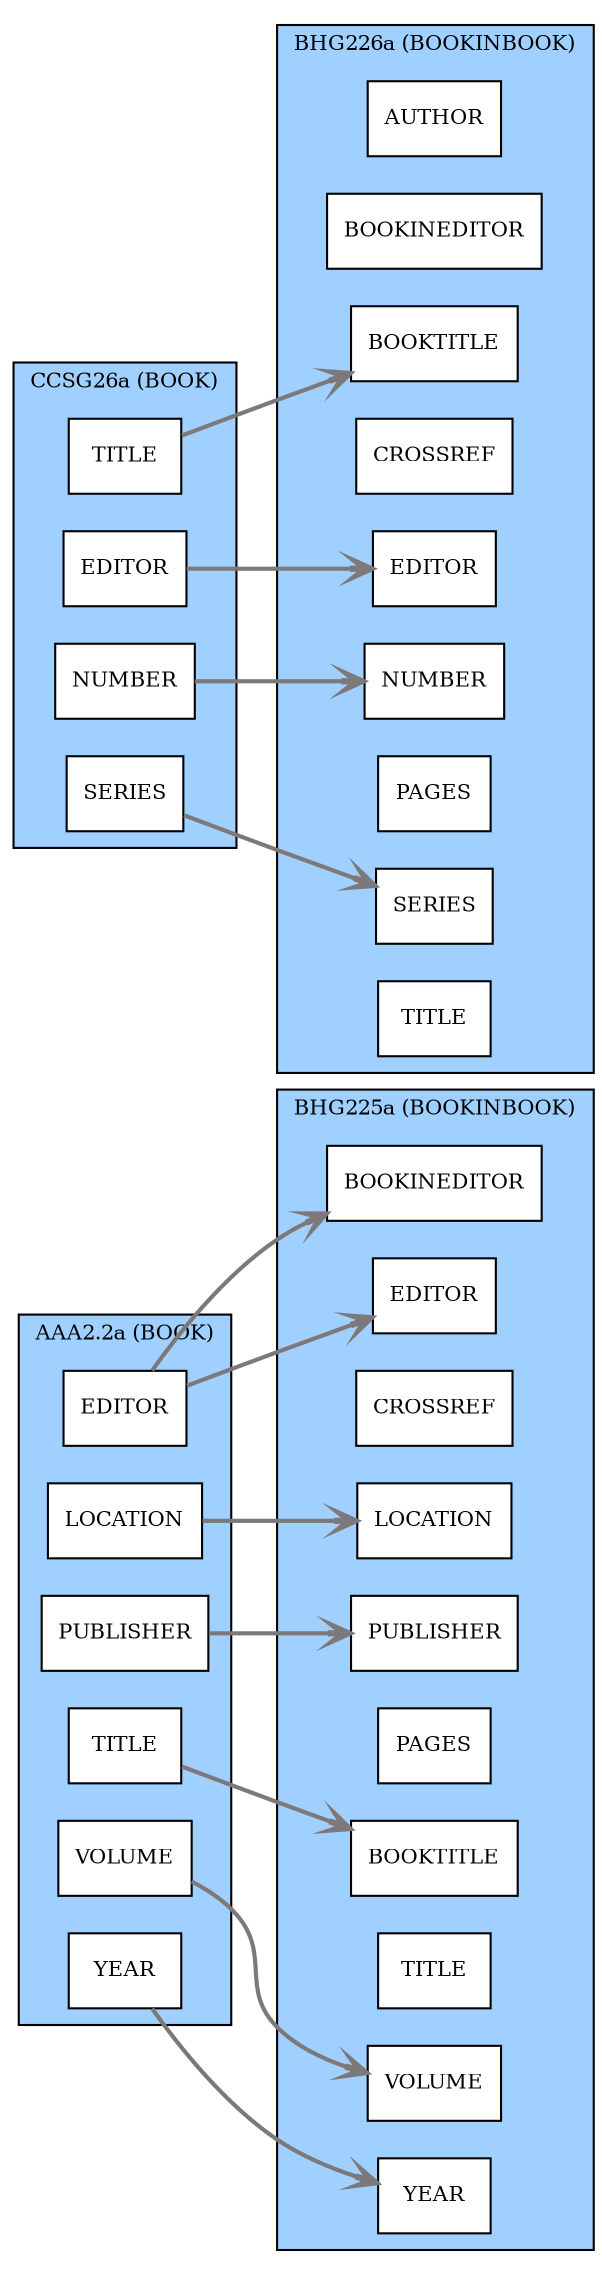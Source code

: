 digraph Biberdata {
  compound = true;
  edge [ arrowhead=open ];
  graph [ style=filled, rankdir=LR ];
  node [
    fontsize=10,
    fillcolor=white,
    style=filled,
    shape=box ];

  subgraph "cluster_section0/AAA2.2a" {
    fontsize="10";
    label="AAA2.2a (BOOK)";
    tooltip="AAA2.2a (BOOK)";
    fillcolor="#a0d0ff";

    "section0/AAA2.2a/editor" [ label="EDITOR" ]
    "section0/AAA2.2a/location" [ label="LOCATION" ]
    "section0/AAA2.2a/publisher" [ label="PUBLISHER" ]
    "section0/AAA2.2a/title" [ label="TITLE" ]
    "section0/AAA2.2a/volume" [ label="VOLUME" ]
    "section0/AAA2.2a/year" [ label="YEAR" ]
  }

  subgraph "cluster_section0/BHG225a" {
    fontsize="10";
    label="BHG225a (BOOKINBOOK)";
    tooltip="BHG225a (BOOKINBOOK)";
    fillcolor="#a0d0ff";

    "section0/BHG225a/bookineditor" [ label="BOOKINEDITOR" ]
    "section0/BHG225a/booktitle" [ label="BOOKTITLE" ]
    "section0/BHG225a/crossref" [ label="CROSSREF" ]
    "section0/BHG225a/editor" [ label="EDITOR" ]
    "section0/BHG225a/location" [ label="LOCATION" ]
    "section0/BHG225a/pages" [ label="PAGES" ]
    "section0/BHG225a/publisher" [ label="PUBLISHER" ]
    "section0/BHG225a/title" [ label="TITLE" ]
    "section0/BHG225a/volume" [ label="VOLUME" ]
    "section0/BHG225a/year" [ label="YEAR" ]
  }

  subgraph "cluster_section0/BHG226a" {
    fontsize="10";
    label="BHG226a (BOOKINBOOK)";
    tooltip="BHG226a (BOOKINBOOK)";
    fillcolor="#a0d0ff";

    "section0/BHG226a/author" [ label="AUTHOR" ]
    "section0/BHG226a/bookineditor" [ label="BOOKINEDITOR" ]
    "section0/BHG226a/booktitle" [ label="BOOKTITLE" ]
    "section0/BHG226a/crossref" [ label="CROSSREF" ]
    "section0/BHG226a/editor" [ label="EDITOR" ]
    "section0/BHG226a/number" [ label="NUMBER" ]
    "section0/BHG226a/pages" [ label="PAGES" ]
    "section0/BHG226a/series" [ label="SERIES" ]
    "section0/BHG226a/title" [ label="TITLE" ]
  }

  subgraph "cluster_section0/CCSG26a" {
    fontsize="10";
    label="CCSG26a (BOOK)";
    tooltip="CCSG26a (BOOK)";
    fillcolor="#a0d0ff";

    "section0/CCSG26a/editor" [ label="EDITOR" ]
    "section0/CCSG26a/number" [ label="NUMBER" ]
    "section0/CCSG26a/series" [ label="SERIES" ]
    "section0/CCSG26a/title" [ label="TITLE" ]
  }



  "section0/AAA2.2a/editor" -> "section0/BHG225a/bookineditor" [ penwidth="2.0", color="#7d7879", tooltip="BHG225a/BOOKINEDITOR inherited via CROSSREF from AAA2.2a/EDITOR" ]
  "section0/AAA2.2a/editor" -> "section0/BHG225a/editor" [ penwidth="2.0", color="#7d7879", tooltip="BHG225a/EDITOR inherited via CROSSREF from AAA2.2a/EDITOR" ]
  "section0/AAA2.2a/location" -> "section0/BHG225a/location" [ penwidth="2.0", color="#7d7879", tooltip="BHG225a/LOCATION inherited via CROSSREF from AAA2.2a/LOCATION" ]
  "section0/AAA2.2a/publisher" -> "section0/BHG225a/publisher" [ penwidth="2.0", color="#7d7879", tooltip="BHG225a/PUBLISHER inherited via CROSSREF from AAA2.2a/PUBLISHER" ]
  "section0/AAA2.2a/title" -> "section0/BHG225a/booktitle" [ penwidth="2.0", color="#7d7879", tooltip="BHG225a/BOOKTITLE inherited via CROSSREF from AAA2.2a/TITLE" ]
  "section0/AAA2.2a/volume" -> "section0/BHG225a/volume" [ penwidth="2.0", color="#7d7879", tooltip="BHG225a/VOLUME inherited via CROSSREF from AAA2.2a/VOLUME" ]
  "section0/AAA2.2a/year" -> "section0/BHG225a/year" [ penwidth="2.0", color="#7d7879", tooltip="BHG225a/YEAR inherited via CROSSREF from AAA2.2a/YEAR" ]
  "section0/CCSG26a/editor" -> "section0/BHG226a/editor" [ penwidth="2.0", color="#7d7879", tooltip="BHG226a/EDITOR inherited via CROSSREF from CCSG26a/EDITOR" ]
  "section0/CCSG26a/number" -> "section0/BHG226a/number" [ penwidth="2.0", color="#7d7879", tooltip="BHG226a/NUMBER inherited via CROSSREF from CCSG26a/NUMBER" ]
  "section0/CCSG26a/series" -> "section0/BHG226a/series" [ penwidth="2.0", color="#7d7879", tooltip="BHG226a/SERIES inherited via CROSSREF from CCSG26a/SERIES" ]
  "section0/CCSG26a/title" -> "section0/BHG226a/booktitle" [ penwidth="2.0", color="#7d7879", tooltip="BHG226a/BOOKTITLE inherited via CROSSREF from CCSG26a/TITLE" ]

}
